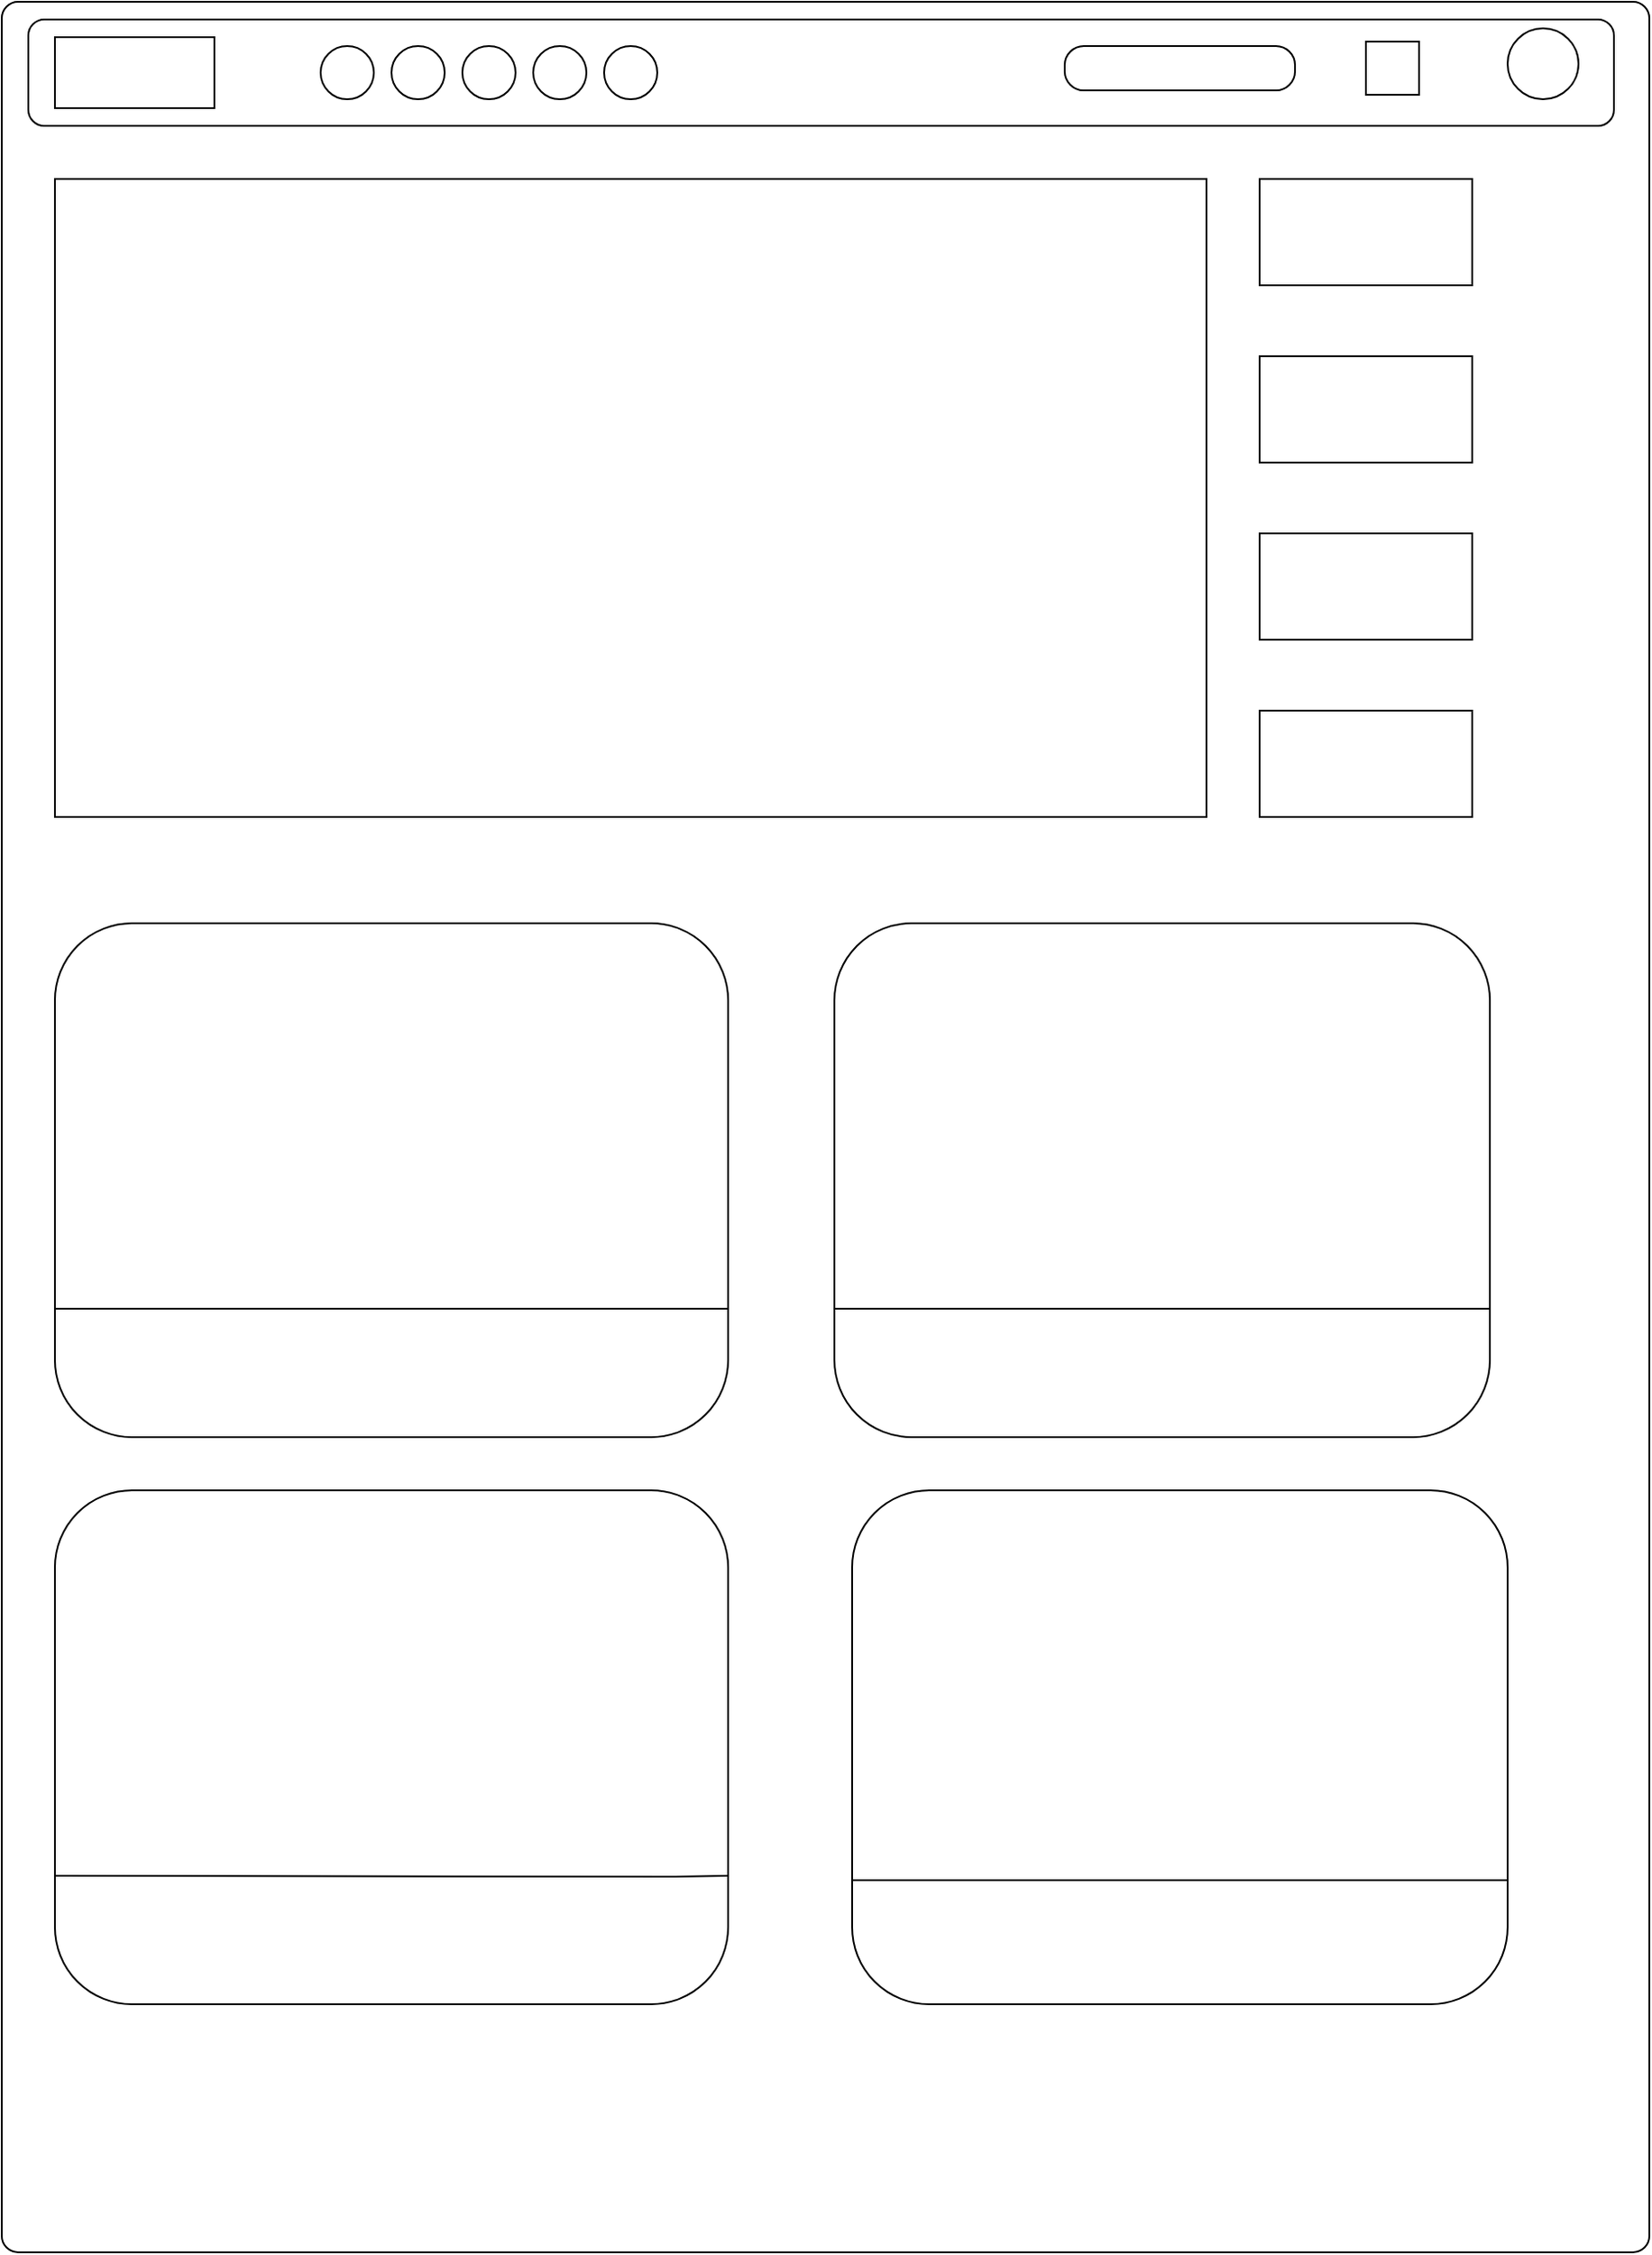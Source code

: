 <mxfile version="20.8.16" type="device"><diagram name="Page-1" id="T9PFpLfEcmpLrQ01wEaL"><mxGraphModel dx="1290" dy="621" grid="1" gridSize="10" guides="1" tooltips="1" connect="1" arrows="1" fold="1" page="1" pageScale="1" pageWidth="827" pageHeight="1169" math="0" shadow="0"><root><mxCell id="0"/><mxCell id="1" parent="0"/><mxCell id="vhhWyT4m7zXdA0l3wTOu-15" value="" style="rounded=1;whiteSpace=wrap;html=1;arcSize=1;" vertex="1" parent="1"><mxGeometry x="10" width="930" height="1270" as="geometry"/></mxCell><mxCell id="vhhWyT4m7zXdA0l3wTOu-16" value="" style="rounded=1;whiteSpace=wrap;html=1;" vertex="1" parent="1"><mxGeometry x="25" y="10" width="895" height="60" as="geometry"/></mxCell><mxCell id="vhhWyT4m7zXdA0l3wTOu-4" value="" style="rounded=0;whiteSpace=wrap;html=1;" vertex="1" parent="1"><mxGeometry x="40" y="100" width="650" height="360" as="geometry"/></mxCell><mxCell id="vhhWyT4m7zXdA0l3wTOu-5" value="" style="rounded=0;whiteSpace=wrap;html=1;" vertex="1" parent="1"><mxGeometry x="720" y="100" width="120" height="60" as="geometry"/></mxCell><mxCell id="vhhWyT4m7zXdA0l3wTOu-6" value="" style="rounded=0;whiteSpace=wrap;html=1;" vertex="1" parent="1"><mxGeometry x="720" y="200" width="120" height="60" as="geometry"/></mxCell><mxCell id="vhhWyT4m7zXdA0l3wTOu-7" value="" style="rounded=0;whiteSpace=wrap;html=1;" vertex="1" parent="1"><mxGeometry x="720" y="300" width="120" height="60" as="geometry"/></mxCell><mxCell id="vhhWyT4m7zXdA0l3wTOu-8" value="" style="rounded=0;whiteSpace=wrap;html=1;" vertex="1" parent="1"><mxGeometry x="720" y="400" width="120" height="60" as="geometry"/></mxCell><mxCell id="vhhWyT4m7zXdA0l3wTOu-9" value="" style="rounded=0;whiteSpace=wrap;html=1;" vertex="1" parent="1"><mxGeometry x="40" y="20" width="90" height="40" as="geometry"/></mxCell><mxCell id="vhhWyT4m7zXdA0l3wTOu-10" value="" style="ellipse;whiteSpace=wrap;html=1;aspect=fixed;" vertex="1" parent="1"><mxGeometry x="190" y="25" width="30" height="30" as="geometry"/></mxCell><mxCell id="vhhWyT4m7zXdA0l3wTOu-11" value="" style="ellipse;whiteSpace=wrap;html=1;aspect=fixed;" vertex="1" parent="1"><mxGeometry x="230" y="25" width="30" height="30" as="geometry"/></mxCell><mxCell id="vhhWyT4m7zXdA0l3wTOu-12" value="" style="ellipse;whiteSpace=wrap;html=1;aspect=fixed;" vertex="1" parent="1"><mxGeometry x="270" y="25" width="30" height="30" as="geometry"/></mxCell><mxCell id="vhhWyT4m7zXdA0l3wTOu-17" value="" style="ellipse;whiteSpace=wrap;html=1;aspect=fixed;" vertex="1" parent="1"><mxGeometry x="310" y="25" width="30" height="30" as="geometry"/></mxCell><mxCell id="vhhWyT4m7zXdA0l3wTOu-18" value="" style="ellipse;whiteSpace=wrap;html=1;aspect=fixed;" vertex="1" parent="1"><mxGeometry x="350" y="25" width="30" height="30" as="geometry"/></mxCell><mxCell id="vhhWyT4m7zXdA0l3wTOu-22" value="" style="rounded=1;whiteSpace=wrap;html=1;arcSize=43;" vertex="1" parent="1"><mxGeometry x="610" y="25" width="130" height="25" as="geometry"/></mxCell><mxCell id="vhhWyT4m7zXdA0l3wTOu-23" value="" style="whiteSpace=wrap;html=1;aspect=fixed;" vertex="1" parent="1"><mxGeometry x="780" y="22.5" width="30" height="30" as="geometry"/></mxCell><mxCell id="vhhWyT4m7zXdA0l3wTOu-24" value="" style="ellipse;whiteSpace=wrap;html=1;aspect=fixed;" vertex="1" parent="1"><mxGeometry x="860" y="15" width="40" height="40" as="geometry"/></mxCell><mxCell id="vhhWyT4m7zXdA0l3wTOu-25" value="" style="rounded=1;whiteSpace=wrap;html=1;" vertex="1" parent="1"><mxGeometry x="40" y="520" width="380" height="290" as="geometry"/></mxCell><mxCell id="vhhWyT4m7zXdA0l3wTOu-26" value="" style="rounded=1;whiteSpace=wrap;html=1;" vertex="1" parent="1"><mxGeometry x="480" y="520" width="370" height="290" as="geometry"/></mxCell><mxCell id="vhhWyT4m7zXdA0l3wTOu-27" value="" style="endArrow=none;html=1;rounded=0;exitX=0;exitY=0.75;exitDx=0;exitDy=0;entryX=1;entryY=0.75;entryDx=0;entryDy=0;" edge="1" parent="1" source="vhhWyT4m7zXdA0l3wTOu-25" target="vhhWyT4m7zXdA0l3wTOu-25"><mxGeometry width="50" height="50" relative="1" as="geometry"><mxPoint x="400" y="690" as="sourcePoint"/><mxPoint x="450" y="640" as="targetPoint"/></mxGeometry></mxCell><mxCell id="vhhWyT4m7zXdA0l3wTOu-28" value="" style="endArrow=none;html=1;rounded=0;entryX=1;entryY=0.75;entryDx=0;entryDy=0;exitX=0;exitY=0.75;exitDx=0;exitDy=0;" edge="1" parent="1" source="vhhWyT4m7zXdA0l3wTOu-26" target="vhhWyT4m7zXdA0l3wTOu-26"><mxGeometry width="50" height="50" relative="1" as="geometry"><mxPoint x="400" y="690" as="sourcePoint"/><mxPoint x="450" y="640" as="targetPoint"/></mxGeometry></mxCell><mxCell id="vhhWyT4m7zXdA0l3wTOu-29" value="" style="rounded=1;whiteSpace=wrap;html=1;" vertex="1" parent="1"><mxGeometry x="40" y="840" width="380" height="290" as="geometry"/></mxCell><mxCell id="vhhWyT4m7zXdA0l3wTOu-30" value="" style="rounded=1;whiteSpace=wrap;html=1;" vertex="1" parent="1"><mxGeometry x="490" y="840" width="370" height="290" as="geometry"/></mxCell><mxCell id="vhhWyT4m7zXdA0l3wTOu-31" value="" style="endArrow=none;html=1;rounded=0;exitX=0;exitY=0.75;exitDx=0;exitDy=0;entryX=1;entryY=0.75;entryDx=0;entryDy=0;" edge="1" parent="1" source="vhhWyT4m7zXdA0l3wTOu-29" target="vhhWyT4m7zXdA0l3wTOu-29"><mxGeometry width="50" height="50" relative="1" as="geometry"><mxPoint x="400" y="880" as="sourcePoint"/><mxPoint x="450" y="830" as="targetPoint"/><Array as="points"><mxPoint x="390" y="1058"/></Array></mxGeometry></mxCell><mxCell id="vhhWyT4m7zXdA0l3wTOu-32" value="" style="endArrow=none;html=1;rounded=0;exitX=0;exitY=0.75;exitDx=0;exitDy=0;" edge="1" parent="1"><mxGeometry width="50" height="50" relative="1" as="geometry"><mxPoint x="490" y="1060" as="sourcePoint"/><mxPoint x="860" y="1060" as="targetPoint"/></mxGeometry></mxCell></root></mxGraphModel></diagram></mxfile>